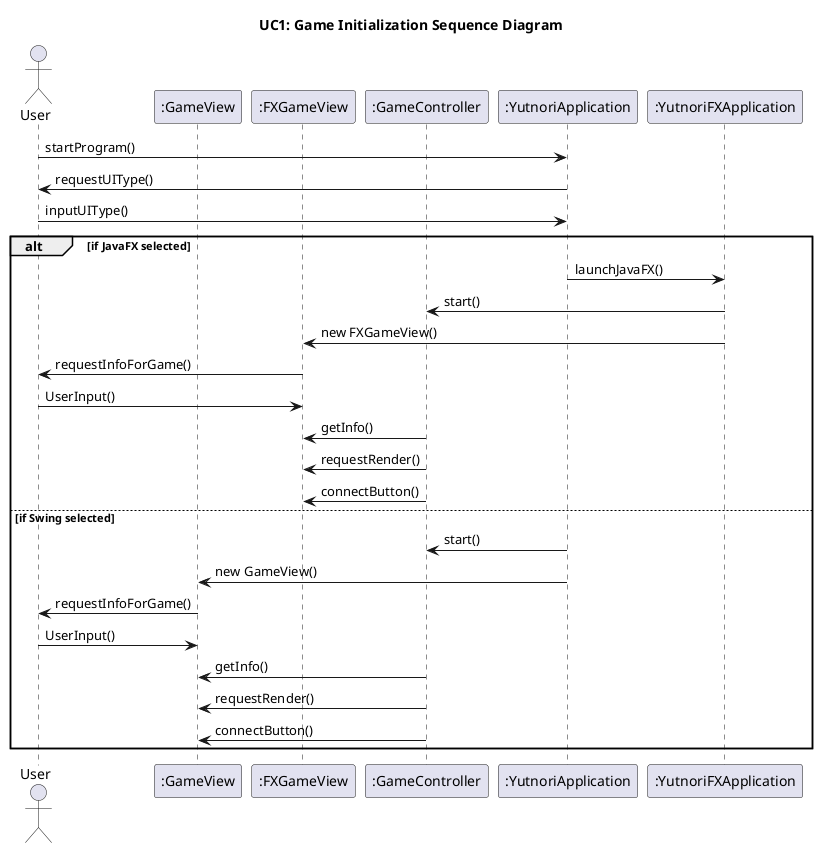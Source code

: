 @startuml
title UC1: Game Initialization Sequence Diagram

actor User
participant ":GameView" as GameView
participant ":FXGameView" as FXGameView
participant ":GameController" as GameController
participant ":YutnoriApplication" as YutnoriApplication
participant ":YutnoriFXApplication" as YutnoriFXApplication

User -> YutnoriApplication : startProgram()
YutnoriApplication -> User : requestUIType()
User -> YutnoriApplication : inputUIType()

alt if JavaFX selected
  YutnoriApplication -> YutnoriFXApplication : launchJavaFX()
  YutnoriFXApplication -> GameController : start()
  YutnoriFXApplication -> FXGameView : new FXGameView()
  FXGameView -> User : requestInfoForGame()
  User ->  FXGameView : UserInput()
  GameController -> FXGameView : getInfo()
  GameController -> FXGameView : requestRender()
  GameController -> FXGameView : connectButton()


else if Swing selected
  YutnoriApplication -> GameController : start()
  YutnoriApplication -> GameView : new GameView()
  GameView -> User : requestInfoForGame()
  User -> GameView : UserInput()
  GameController -> GameView : getInfo()
  GameController -> GameView : requestRender()
  GameController -> GameView : connectButton()
end alt

@enduml

